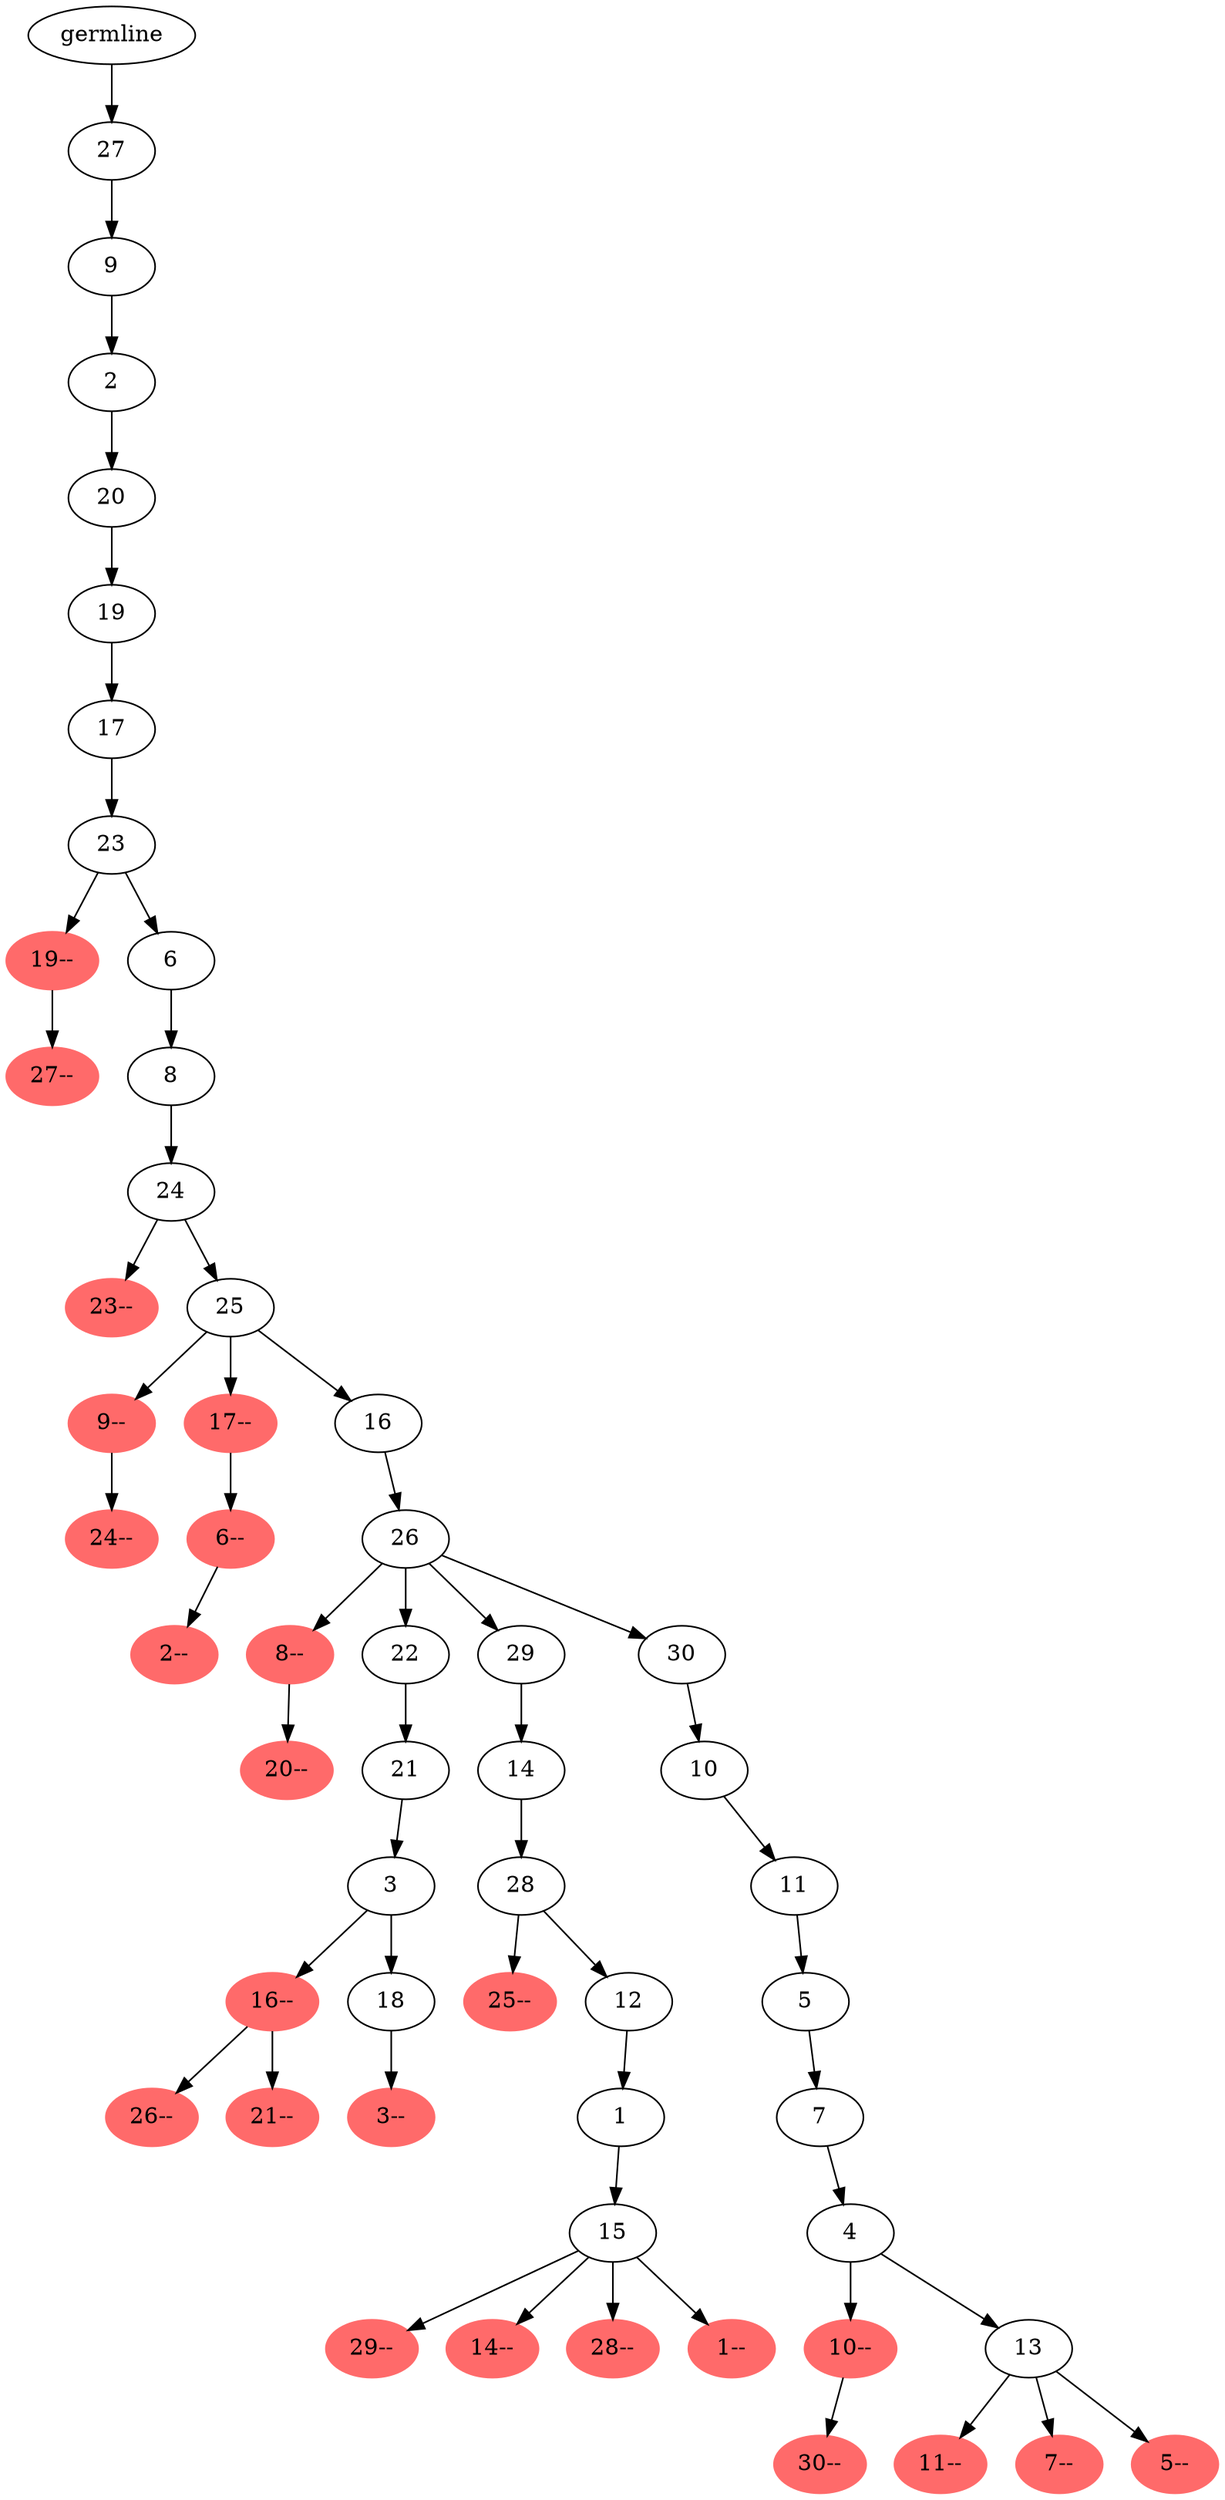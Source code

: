digraph phylogeny {
	"54" [label="germline"];
	"54" -> "53";
	"53" [label="27"];
	"53" -> "52";
	"52" [label="9"];
	"52" -> "51";
	"51" [label="2"];
	"51" -> "50";
	"50" [label="20"];
	"50" -> "49";
	"49" [label="19"];
	"49" -> "48";
	"48" [label="17"];
	"48" -> "47";
	"47" [label="23"];
	"47" -> "1";
	"1" [color=indianred1, style=filled, label="19--"];
	"1" -> "0";
	"0" [color=indianred1, style=filled, label="27--"];
	"47" -> "46";
	"46" [label="6"];
	"46" -> "45";
	"45" [label="8"];
	"45" -> "44";
	"44" [label="24"];
	"44" -> "2";
	"2" [color=indianred1, style=filled, label="23--"];
	"44" -> "43";
	"43" [label="25"];
	"43" -> "4";
	"4" [color=indianred1, style=filled, label="9--"];
	"4" -> "3";
	"3" [color=indianred1, style=filled, label="24--"];
	"43" -> "7";
	"7" [color=indianred1, style=filled, label="17--"];
	"7" -> "6";
	"6" [color=indianred1, style=filled, label="6--"];
	"6" -> "5";
	"5" [color=indianred1, style=filled, label="2--"];
	"43" -> "42";
	"42" [label="16"];
	"42" -> "41";
	"41" [label="26"];
	"41" -> "9";
	"9" [color=indianred1, style=filled, label="8--"];
	"9" -> "8";
	"8" [color=indianred1, style=filled, label="20--"];
	"41" -> "17";
	"17" [label="22"];
	"17" -> "16";
	"16" [label="21"];
	"16" -> "15";
	"15" [label="3"];
	"15" -> "12";
	"12" [color=indianred1, style=filled, label="16--"];
	"12" -> "10";
	"10" [color=indianred1, style=filled, label="26--"];
	"12" -> "11";
	"11" [color=indianred1, style=filled, label="21--"];
	"15" -> "14";
	"14" [label="18"];
	"14" -> "13";
	"13" [color=indianred1, style=filled, label="3--"];
	"41" -> "28";
	"28" [label="29"];
	"28" -> "27";
	"27" [label="14"];
	"27" -> "26";
	"26" [label="28"];
	"26" -> "18";
	"18" [color=indianred1, style=filled, label="25--"];
	"26" -> "25";
	"25" [label="12"];
	"25" -> "24";
	"24" [label="1"];
	"24" -> "23";
	"23" [label="15"];
	"23" -> "19";
	"19" [color=indianred1, style=filled, label="29--"];
	"23" -> "20";
	"20" [color=indianred1, style=filled, label="14--"];
	"23" -> "21";
	"21" [color=indianred1, style=filled, label="28--"];
	"23" -> "22";
	"22" [color=indianred1, style=filled, label="1--"];
	"41" -> "40";
	"40" [label="30"];
	"40" -> "39";
	"39" [label="10"];
	"39" -> "38";
	"38" [label="11"];
	"38" -> "37";
	"37" [label="5"];
	"37" -> "36";
	"36" [label="7"];
	"36" -> "35";
	"35" [label="4"];
	"35" -> "30";
	"30" [color=indianred1, style=filled, label="10--"];
	"30" -> "29";
	"29" [color=indianred1, style=filled, label="30--"];
	"35" -> "34";
	"34" [label="13"];
	"34" -> "31";
	"31" [color=indianred1, style=filled, label="11--"];
	"34" -> "32";
	"32" [color=indianred1, style=filled, label="7--"];
	"34" -> "33";
	"33" [color=indianred1, style=filled, label="5--"];
}
